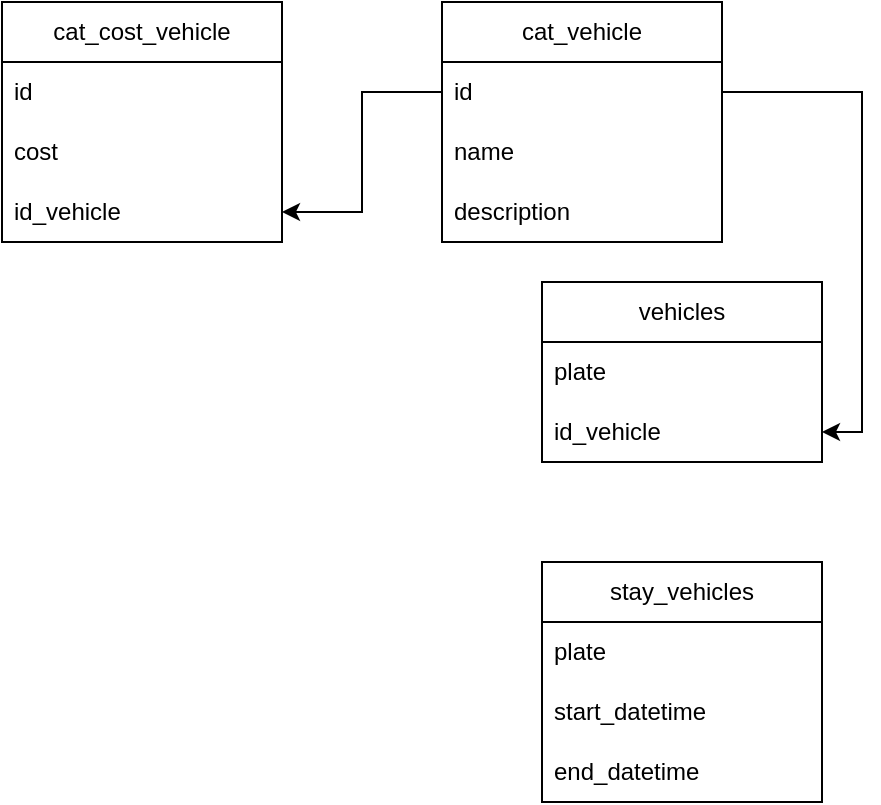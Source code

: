 <mxfile version="26.3.0">
  <diagram name="Página-1" id="h1zBFpeZJ8O60qmi2_tX">
    <mxGraphModel dx="1426" dy="793" grid="1" gridSize="10" guides="1" tooltips="1" connect="1" arrows="1" fold="1" page="1" pageScale="1" pageWidth="827" pageHeight="1169" math="0" shadow="0">
      <root>
        <mxCell id="0" />
        <mxCell id="1" parent="0" />
        <mxCell id="_YwNd3e1fBO-oYre8vnF-9" style="edgeStyle=orthogonalEdgeStyle;rounded=0;orthogonalLoop=1;jettySize=auto;html=1;entryX=1;entryY=0.5;entryDx=0;entryDy=0;exitX=0;exitY=0.5;exitDx=0;exitDy=0;" edge="1" parent="1" source="_YwNd3e1fBO-oYre8vnF-2" target="_YwNd3e1fBO-oYre8vnF-8">
          <mxGeometry relative="1" as="geometry" />
        </mxCell>
        <mxCell id="_YwNd3e1fBO-oYre8vnF-1" value="cat_vehicle" style="swimlane;fontStyle=0;childLayout=stackLayout;horizontal=1;startSize=30;horizontalStack=0;resizeParent=1;resizeParentMax=0;resizeLast=0;collapsible=1;marginBottom=0;whiteSpace=wrap;html=1;" vertex="1" parent="1">
          <mxGeometry x="310" y="20" width="140" height="120" as="geometry" />
        </mxCell>
        <mxCell id="_YwNd3e1fBO-oYre8vnF-2" value="id" style="text;strokeColor=none;fillColor=none;align=left;verticalAlign=middle;spacingLeft=4;spacingRight=4;overflow=hidden;points=[[0,0.5],[1,0.5]];portConstraint=eastwest;rotatable=0;whiteSpace=wrap;html=1;" vertex="1" parent="_YwNd3e1fBO-oYre8vnF-1">
          <mxGeometry y="30" width="140" height="30" as="geometry" />
        </mxCell>
        <mxCell id="_YwNd3e1fBO-oYre8vnF-3" value="name" style="text;strokeColor=none;fillColor=none;align=left;verticalAlign=middle;spacingLeft=4;spacingRight=4;overflow=hidden;points=[[0,0.5],[1,0.5]];portConstraint=eastwest;rotatable=0;whiteSpace=wrap;html=1;" vertex="1" parent="_YwNd3e1fBO-oYre8vnF-1">
          <mxGeometry y="60" width="140" height="30" as="geometry" />
        </mxCell>
        <mxCell id="_YwNd3e1fBO-oYre8vnF-4" value="description" style="text;strokeColor=none;fillColor=none;align=left;verticalAlign=middle;spacingLeft=4;spacingRight=4;overflow=hidden;points=[[0,0.5],[1,0.5]];portConstraint=eastwest;rotatable=0;whiteSpace=wrap;html=1;" vertex="1" parent="_YwNd3e1fBO-oYre8vnF-1">
          <mxGeometry y="90" width="140" height="30" as="geometry" />
        </mxCell>
        <mxCell id="_YwNd3e1fBO-oYre8vnF-5" value="cat_cost_vehicle" style="swimlane;fontStyle=0;childLayout=stackLayout;horizontal=1;startSize=30;horizontalStack=0;resizeParent=1;resizeParentMax=0;resizeLast=0;collapsible=1;marginBottom=0;whiteSpace=wrap;html=1;" vertex="1" parent="1">
          <mxGeometry x="90" y="20" width="140" height="120" as="geometry" />
        </mxCell>
        <mxCell id="_YwNd3e1fBO-oYre8vnF-6" value="id" style="text;strokeColor=none;fillColor=none;align=left;verticalAlign=middle;spacingLeft=4;spacingRight=4;overflow=hidden;points=[[0,0.5],[1,0.5]];portConstraint=eastwest;rotatable=0;whiteSpace=wrap;html=1;" vertex="1" parent="_YwNd3e1fBO-oYre8vnF-5">
          <mxGeometry y="30" width="140" height="30" as="geometry" />
        </mxCell>
        <mxCell id="_YwNd3e1fBO-oYre8vnF-7" value="cost" style="text;strokeColor=none;fillColor=none;align=left;verticalAlign=middle;spacingLeft=4;spacingRight=4;overflow=hidden;points=[[0,0.5],[1,0.5]];portConstraint=eastwest;rotatable=0;whiteSpace=wrap;html=1;" vertex="1" parent="_YwNd3e1fBO-oYre8vnF-5">
          <mxGeometry y="60" width="140" height="30" as="geometry" />
        </mxCell>
        <mxCell id="_YwNd3e1fBO-oYre8vnF-8" value="id_vehicle" style="text;strokeColor=none;fillColor=none;align=left;verticalAlign=middle;spacingLeft=4;spacingRight=4;overflow=hidden;points=[[0,0.5],[1,0.5]];portConstraint=eastwest;rotatable=0;whiteSpace=wrap;html=1;" vertex="1" parent="_YwNd3e1fBO-oYre8vnF-5">
          <mxGeometry y="90" width="140" height="30" as="geometry" />
        </mxCell>
        <mxCell id="_YwNd3e1fBO-oYre8vnF-10" value="vehicles" style="swimlane;fontStyle=0;childLayout=stackLayout;horizontal=1;startSize=30;horizontalStack=0;resizeParent=1;resizeParentMax=0;resizeLast=0;collapsible=1;marginBottom=0;whiteSpace=wrap;html=1;" vertex="1" parent="1">
          <mxGeometry x="360" y="160" width="140" height="90" as="geometry" />
        </mxCell>
        <mxCell id="_YwNd3e1fBO-oYre8vnF-12" value="plate" style="text;strokeColor=none;fillColor=none;align=left;verticalAlign=middle;spacingLeft=4;spacingRight=4;overflow=hidden;points=[[0,0.5],[1,0.5]];portConstraint=eastwest;rotatable=0;whiteSpace=wrap;html=1;" vertex="1" parent="_YwNd3e1fBO-oYre8vnF-10">
          <mxGeometry y="30" width="140" height="30" as="geometry" />
        </mxCell>
        <mxCell id="_YwNd3e1fBO-oYre8vnF-13" value="id_vehicle" style="text;strokeColor=none;fillColor=none;align=left;verticalAlign=middle;spacingLeft=4;spacingRight=4;overflow=hidden;points=[[0,0.5],[1,0.5]];portConstraint=eastwest;rotatable=0;whiteSpace=wrap;html=1;" vertex="1" parent="_YwNd3e1fBO-oYre8vnF-10">
          <mxGeometry y="60" width="140" height="30" as="geometry" />
        </mxCell>
        <mxCell id="_YwNd3e1fBO-oYre8vnF-14" style="edgeStyle=orthogonalEdgeStyle;rounded=0;orthogonalLoop=1;jettySize=auto;html=1;entryX=1;entryY=0.5;entryDx=0;entryDy=0;" edge="1" parent="1" source="_YwNd3e1fBO-oYre8vnF-2" target="_YwNd3e1fBO-oYre8vnF-13">
          <mxGeometry relative="1" as="geometry" />
        </mxCell>
        <mxCell id="_YwNd3e1fBO-oYre8vnF-15" value="stay_vehicles" style="swimlane;fontStyle=0;childLayout=stackLayout;horizontal=1;startSize=30;horizontalStack=0;resizeParent=1;resizeParentMax=0;resizeLast=0;collapsible=1;marginBottom=0;whiteSpace=wrap;html=1;" vertex="1" parent="1">
          <mxGeometry x="360" y="300" width="140" height="120" as="geometry" />
        </mxCell>
        <mxCell id="_YwNd3e1fBO-oYre8vnF-17" value="plate" style="text;strokeColor=none;fillColor=none;align=left;verticalAlign=middle;spacingLeft=4;spacingRight=4;overflow=hidden;points=[[0,0.5],[1,0.5]];portConstraint=eastwest;rotatable=0;whiteSpace=wrap;html=1;" vertex="1" parent="_YwNd3e1fBO-oYre8vnF-15">
          <mxGeometry y="30" width="140" height="30" as="geometry" />
        </mxCell>
        <mxCell id="_YwNd3e1fBO-oYre8vnF-18" value="start_datetime" style="text;strokeColor=none;fillColor=none;align=left;verticalAlign=middle;spacingLeft=4;spacingRight=4;overflow=hidden;points=[[0,0.5],[1,0.5]];portConstraint=eastwest;rotatable=0;whiteSpace=wrap;html=1;" vertex="1" parent="_YwNd3e1fBO-oYre8vnF-15">
          <mxGeometry y="60" width="140" height="30" as="geometry" />
        </mxCell>
        <mxCell id="_YwNd3e1fBO-oYre8vnF-19" value="end_datetime" style="text;strokeColor=none;fillColor=none;align=left;verticalAlign=middle;spacingLeft=4;spacingRight=4;overflow=hidden;points=[[0,0.5],[1,0.5]];portConstraint=eastwest;rotatable=0;whiteSpace=wrap;html=1;" vertex="1" parent="_YwNd3e1fBO-oYre8vnF-15">
          <mxGeometry y="90" width="140" height="30" as="geometry" />
        </mxCell>
      </root>
    </mxGraphModel>
  </diagram>
</mxfile>
